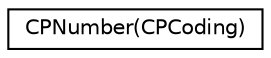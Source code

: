 digraph "Graphical Class Hierarchy"
{
  edge [fontname="Helvetica",fontsize="10",labelfontname="Helvetica",labelfontsize="10"];
  node [fontname="Helvetica",fontsize="10",shape=record];
  rankdir="LR";
  Node1 [label="CPNumber(CPCoding)",height=0.2,width=0.4,color="black", fillcolor="white", style="filled",URL="$category_c_p_number_07_c_p_coding_08.html"];
}
